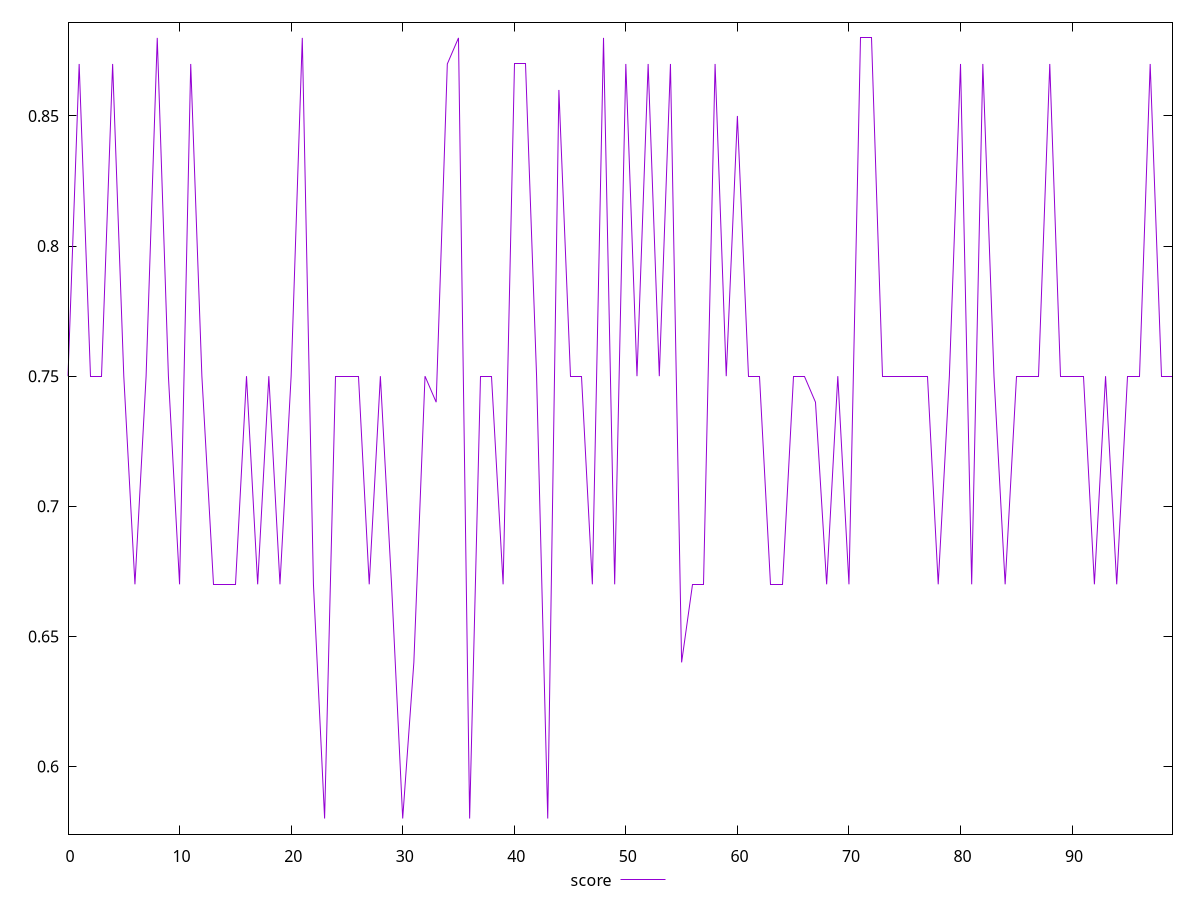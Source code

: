 reset

$score <<EOF
0 0.75
1 0.87
2 0.75
3 0.75
4 0.87
5 0.75
6 0.67
7 0.75
8 0.88
9 0.75
10 0.67
11 0.87
12 0.75
13 0.67
14 0.67
15 0.67
16 0.75
17 0.67
18 0.75
19 0.67
20 0.75
21 0.88
22 0.67
23 0.58
24 0.75
25 0.75
26 0.75
27 0.67
28 0.75
29 0.67
30 0.58
31 0.64
32 0.75
33 0.74
34 0.87
35 0.88
36 0.58
37 0.75
38 0.75
39 0.67
40 0.87
41 0.87
42 0.75
43 0.58
44 0.86
45 0.75
46 0.75
47 0.67
48 0.88
49 0.67
50 0.87
51 0.75
52 0.87
53 0.75
54 0.87
55 0.64
56 0.67
57 0.67
58 0.87
59 0.75
60 0.85
61 0.75
62 0.75
63 0.67
64 0.67
65 0.75
66 0.75
67 0.74
68 0.67
69 0.75
70 0.67
71 0.88
72 0.88
73 0.75
74 0.75
75 0.75
76 0.75
77 0.75
78 0.67
79 0.75
80 0.87
81 0.67
82 0.87
83 0.75
84 0.67
85 0.75
86 0.75
87 0.75
88 0.87
89 0.75
90 0.75
91 0.75
92 0.67
93 0.75
94 0.67
95 0.75
96 0.75
97 0.87
98 0.75
99 0.75
EOF

set key outside below
set xrange [0:99]
set yrange [0.574:0.886]
set trange [0.574:0.886]
set terminal svg size 640, 500 enhanced background rgb 'white'
set output "report_00013_2021-02-09T12-04-24.940Z/uses-webp-images/samples/pages+cached+noadtech/score/values.svg"

plot $score title "score" with line

reset
